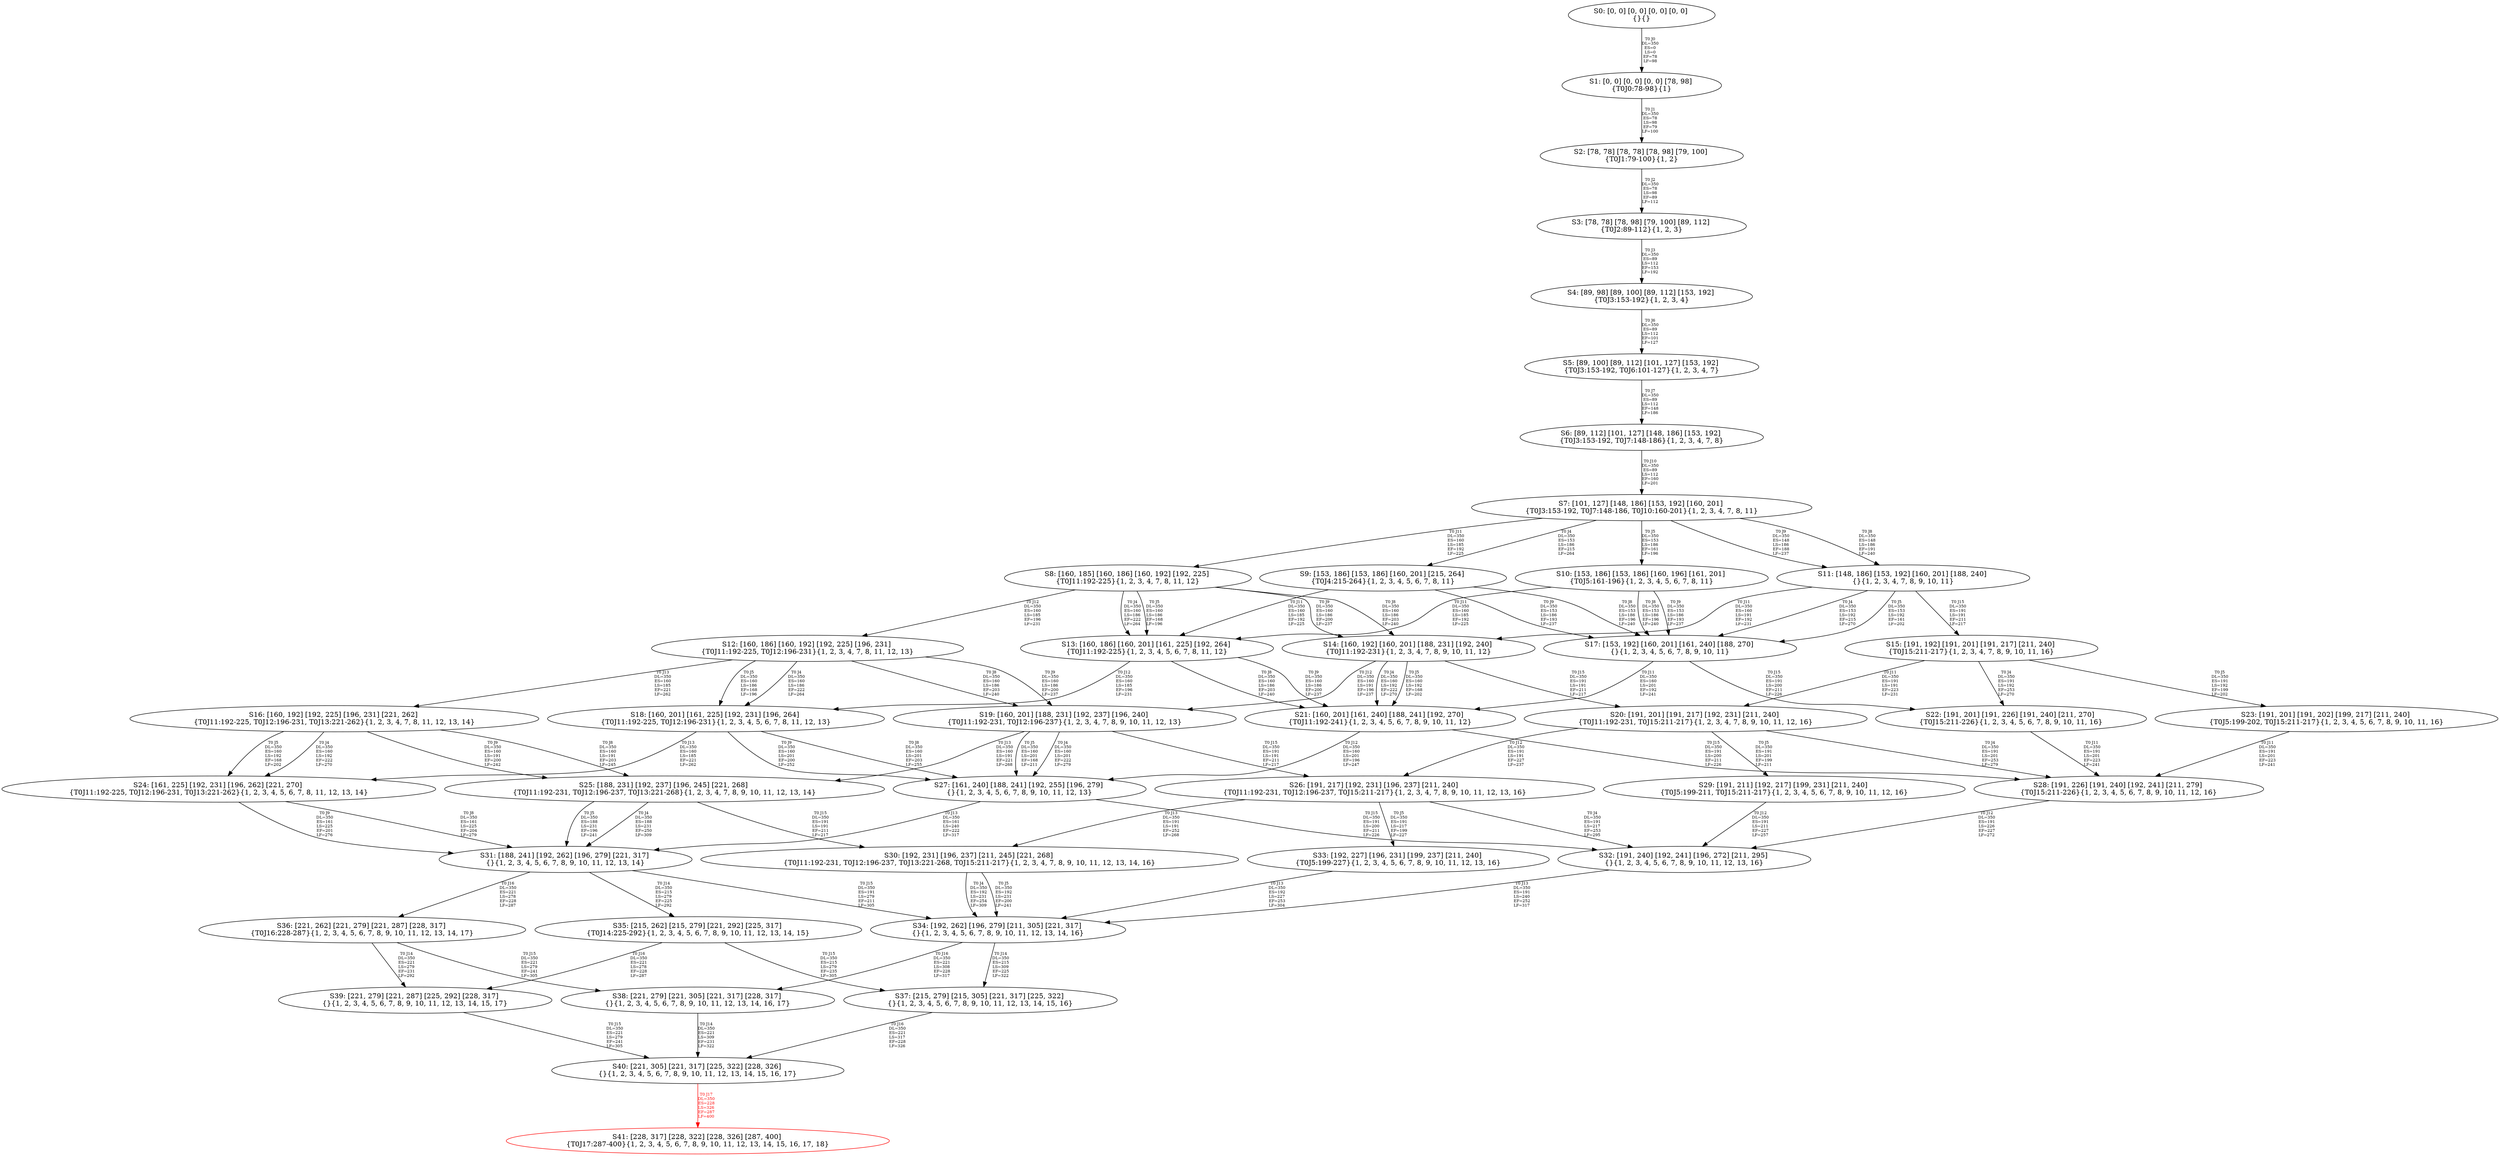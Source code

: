 digraph {
	S0[label="S0: [0, 0] [0, 0] [0, 0] [0, 0] \n{}{}"];
	S1[label="S1: [0, 0] [0, 0] [0, 0] [78, 98] \n{T0J0:78-98}{1}"];
	S2[label="S2: [78, 78] [78, 78] [78, 98] [79, 100] \n{T0J1:79-100}{1, 2}"];
	S3[label="S3: [78, 78] [78, 98] [79, 100] [89, 112] \n{T0J2:89-112}{1, 2, 3}"];
	S4[label="S4: [89, 98] [89, 100] [89, 112] [153, 192] \n{T0J3:153-192}{1, 2, 3, 4}"];
	S5[label="S5: [89, 100] [89, 112] [101, 127] [153, 192] \n{T0J3:153-192, T0J6:101-127}{1, 2, 3, 4, 7}"];
	S6[label="S6: [89, 112] [101, 127] [148, 186] [153, 192] \n{T0J3:153-192, T0J7:148-186}{1, 2, 3, 4, 7, 8}"];
	S7[label="S7: [101, 127] [148, 186] [153, 192] [160, 201] \n{T0J3:153-192, T0J7:148-186, T0J10:160-201}{1, 2, 3, 4, 7, 8, 11}"];
	S8[label="S8: [160, 185] [160, 186] [160, 192] [192, 225] \n{T0J11:192-225}{1, 2, 3, 4, 7, 8, 11, 12}"];
	S9[label="S9: [153, 186] [153, 186] [160, 201] [215, 264] \n{T0J4:215-264}{1, 2, 3, 4, 5, 6, 7, 8, 11}"];
	S10[label="S10: [153, 186] [153, 186] [160, 196] [161, 201] \n{T0J5:161-196}{1, 2, 3, 4, 5, 6, 7, 8, 11}"];
	S11[label="S11: [148, 186] [153, 192] [160, 201] [188, 240] \n{}{1, 2, 3, 4, 7, 8, 9, 10, 11}"];
	S12[label="S12: [160, 186] [160, 192] [192, 225] [196, 231] \n{T0J11:192-225, T0J12:196-231}{1, 2, 3, 4, 7, 8, 11, 12, 13}"];
	S13[label="S13: [160, 186] [160, 201] [161, 225] [192, 264] \n{T0J11:192-225}{1, 2, 3, 4, 5, 6, 7, 8, 11, 12}"];
	S14[label="S14: [160, 192] [160, 201] [188, 231] [192, 240] \n{T0J11:192-231}{1, 2, 3, 4, 7, 8, 9, 10, 11, 12}"];
	S15[label="S15: [191, 192] [191, 201] [191, 217] [211, 240] \n{T0J15:211-217}{1, 2, 3, 4, 7, 8, 9, 10, 11, 16}"];
	S16[label="S16: [160, 192] [192, 225] [196, 231] [221, 262] \n{T0J11:192-225, T0J12:196-231, T0J13:221-262}{1, 2, 3, 4, 7, 8, 11, 12, 13, 14}"];
	S17[label="S17: [153, 192] [160, 201] [161, 240] [188, 270] \n{}{1, 2, 3, 4, 5, 6, 7, 8, 9, 10, 11}"];
	S18[label="S18: [160, 201] [161, 225] [192, 231] [196, 264] \n{T0J11:192-225, T0J12:196-231}{1, 2, 3, 4, 5, 6, 7, 8, 11, 12, 13}"];
	S19[label="S19: [160, 201] [188, 231] [192, 237] [196, 240] \n{T0J11:192-231, T0J12:196-237}{1, 2, 3, 4, 7, 8, 9, 10, 11, 12, 13}"];
	S20[label="S20: [191, 201] [191, 217] [192, 231] [211, 240] \n{T0J11:192-231, T0J15:211-217}{1, 2, 3, 4, 7, 8, 9, 10, 11, 12, 16}"];
	S21[label="S21: [160, 201] [161, 240] [188, 241] [192, 270] \n{T0J11:192-241}{1, 2, 3, 4, 5, 6, 7, 8, 9, 10, 11, 12}"];
	S22[label="S22: [191, 201] [191, 226] [191, 240] [211, 270] \n{T0J15:211-226}{1, 2, 3, 4, 5, 6, 7, 8, 9, 10, 11, 16}"];
	S23[label="S23: [191, 201] [191, 202] [199, 217] [211, 240] \n{T0J5:199-202, T0J15:211-217}{1, 2, 3, 4, 5, 6, 7, 8, 9, 10, 11, 16}"];
	S24[label="S24: [161, 225] [192, 231] [196, 262] [221, 270] \n{T0J11:192-225, T0J12:196-231, T0J13:221-262}{1, 2, 3, 4, 5, 6, 7, 8, 11, 12, 13, 14}"];
	S25[label="S25: [188, 231] [192, 237] [196, 245] [221, 268] \n{T0J11:192-231, T0J12:196-237, T0J13:221-268}{1, 2, 3, 4, 7, 8, 9, 10, 11, 12, 13, 14}"];
	S26[label="S26: [191, 217] [192, 231] [196, 237] [211, 240] \n{T0J11:192-231, T0J12:196-237, T0J15:211-217}{1, 2, 3, 4, 7, 8, 9, 10, 11, 12, 13, 16}"];
	S27[label="S27: [161, 240] [188, 241] [192, 255] [196, 279] \n{}{1, 2, 3, 4, 5, 6, 7, 8, 9, 10, 11, 12, 13}"];
	S28[label="S28: [191, 226] [191, 240] [192, 241] [211, 279] \n{T0J15:211-226}{1, 2, 3, 4, 5, 6, 7, 8, 9, 10, 11, 12, 16}"];
	S29[label="S29: [191, 211] [192, 217] [199, 231] [211, 240] \n{T0J5:199-211, T0J15:211-217}{1, 2, 3, 4, 5, 6, 7, 8, 9, 10, 11, 12, 16}"];
	S30[label="S30: [192, 231] [196, 237] [211, 245] [221, 268] \n{T0J11:192-231, T0J12:196-237, T0J13:221-268, T0J15:211-217}{1, 2, 3, 4, 7, 8, 9, 10, 11, 12, 13, 14, 16}"];
	S31[label="S31: [188, 241] [192, 262] [196, 279] [221, 317] \n{}{1, 2, 3, 4, 5, 6, 7, 8, 9, 10, 11, 12, 13, 14}"];
	S32[label="S32: [191, 240] [192, 241] [196, 272] [211, 295] \n{}{1, 2, 3, 4, 5, 6, 7, 8, 9, 10, 11, 12, 13, 16}"];
	S33[label="S33: [192, 227] [196, 231] [199, 237] [211, 240] \n{T0J5:199-227}{1, 2, 3, 4, 5, 6, 7, 8, 9, 10, 11, 12, 13, 16}"];
	S34[label="S34: [192, 262] [196, 279] [211, 305] [221, 317] \n{}{1, 2, 3, 4, 5, 6, 7, 8, 9, 10, 11, 12, 13, 14, 16}"];
	S35[label="S35: [215, 262] [215, 279] [221, 292] [225, 317] \n{T0J14:225-292}{1, 2, 3, 4, 5, 6, 7, 8, 9, 10, 11, 12, 13, 14, 15}"];
	S36[label="S36: [221, 262] [221, 279] [221, 287] [228, 317] \n{T0J16:228-287}{1, 2, 3, 4, 5, 6, 7, 8, 9, 10, 11, 12, 13, 14, 17}"];
	S37[label="S37: [215, 279] [215, 305] [221, 317] [225, 322] \n{}{1, 2, 3, 4, 5, 6, 7, 8, 9, 10, 11, 12, 13, 14, 15, 16}"];
	S38[label="S38: [221, 279] [221, 305] [221, 317] [228, 317] \n{}{1, 2, 3, 4, 5, 6, 7, 8, 9, 10, 11, 12, 13, 14, 16, 17}"];
	S39[label="S39: [221, 279] [221, 287] [225, 292] [228, 317] \n{}{1, 2, 3, 4, 5, 6, 7, 8, 9, 10, 11, 12, 13, 14, 15, 17}"];
	S40[label="S40: [221, 305] [221, 317] [225, 322] [228, 326] \n{}{1, 2, 3, 4, 5, 6, 7, 8, 9, 10, 11, 12, 13, 14, 15, 16, 17}"];
	S41[label="S41: [228, 317] [228, 322] [228, 326] [287, 400] \n{T0J17:287-400}{1, 2, 3, 4, 5, 6, 7, 8, 9, 10, 11, 12, 13, 14, 15, 16, 17, 18}"];
	S0 -> S1[label="T0 J0\nDL=350\nES=0\nLS=0\nEF=78\nLF=98",fontsize=8];
	S1 -> S2[label="T0 J1\nDL=350\nES=78\nLS=98\nEF=79\nLF=100",fontsize=8];
	S2 -> S3[label="T0 J2\nDL=350\nES=78\nLS=98\nEF=89\nLF=112",fontsize=8];
	S3 -> S4[label="T0 J3\nDL=350\nES=89\nLS=112\nEF=153\nLF=192",fontsize=8];
	S4 -> S5[label="T0 J6\nDL=350\nES=89\nLS=112\nEF=101\nLF=127",fontsize=8];
	S5 -> S6[label="T0 J7\nDL=350\nES=89\nLS=112\nEF=148\nLF=186",fontsize=8];
	S6 -> S7[label="T0 J10\nDL=350\nES=89\nLS=112\nEF=160\nLF=201",fontsize=8];
	S7 -> S9[label="T0 J4\nDL=350\nES=153\nLS=186\nEF=215\nLF=264",fontsize=8];
	S7 -> S10[label="T0 J5\nDL=350\nES=153\nLS=186\nEF=161\nLF=196",fontsize=8];
	S7 -> S11[label="T0 J8\nDL=350\nES=148\nLS=186\nEF=191\nLF=240",fontsize=8];
	S7 -> S11[label="T0 J9\nDL=350\nES=148\nLS=186\nEF=188\nLF=237",fontsize=8];
	S7 -> S8[label="T0 J11\nDL=350\nES=160\nLS=185\nEF=192\nLF=225",fontsize=8];
	S8 -> S13[label="T0 J4\nDL=350\nES=160\nLS=186\nEF=222\nLF=264",fontsize=8];
	S8 -> S13[label="T0 J5\nDL=350\nES=160\nLS=186\nEF=168\nLF=196",fontsize=8];
	S8 -> S14[label="T0 J8\nDL=350\nES=160\nLS=186\nEF=203\nLF=240",fontsize=8];
	S8 -> S14[label="T0 J9\nDL=350\nES=160\nLS=186\nEF=200\nLF=237",fontsize=8];
	S8 -> S12[label="T0 J12\nDL=350\nES=160\nLS=185\nEF=196\nLF=231",fontsize=8];
	S9 -> S17[label="T0 J8\nDL=350\nES=153\nLS=186\nEF=196\nLF=240",fontsize=8];
	S9 -> S17[label="T0 J9\nDL=350\nES=153\nLS=186\nEF=193\nLF=237",fontsize=8];
	S9 -> S13[label="T0 J11\nDL=350\nES=160\nLS=185\nEF=192\nLF=225",fontsize=8];
	S10 -> S17[label="T0 J8\nDL=350\nES=153\nLS=186\nEF=196\nLF=240",fontsize=8];
	S10 -> S17[label="T0 J9\nDL=350\nES=153\nLS=186\nEF=193\nLF=237",fontsize=8];
	S10 -> S13[label="T0 J11\nDL=350\nES=160\nLS=185\nEF=192\nLF=225",fontsize=8];
	S11 -> S17[label="T0 J4\nDL=350\nES=153\nLS=192\nEF=215\nLF=270",fontsize=8];
	S11 -> S17[label="T0 J5\nDL=350\nES=153\nLS=192\nEF=161\nLF=202",fontsize=8];
	S11 -> S14[label="T0 J11\nDL=350\nES=160\nLS=191\nEF=192\nLF=231",fontsize=8];
	S11 -> S15[label="T0 J15\nDL=350\nES=191\nLS=191\nEF=211\nLF=217",fontsize=8];
	S12 -> S18[label="T0 J4\nDL=350\nES=160\nLS=186\nEF=222\nLF=264",fontsize=8];
	S12 -> S18[label="T0 J5\nDL=350\nES=160\nLS=186\nEF=168\nLF=196",fontsize=8];
	S12 -> S19[label="T0 J8\nDL=350\nES=160\nLS=186\nEF=203\nLF=240",fontsize=8];
	S12 -> S19[label="T0 J9\nDL=350\nES=160\nLS=186\nEF=200\nLF=237",fontsize=8];
	S12 -> S16[label="T0 J13\nDL=350\nES=160\nLS=185\nEF=221\nLF=262",fontsize=8];
	S13 -> S21[label="T0 J8\nDL=350\nES=160\nLS=186\nEF=203\nLF=240",fontsize=8];
	S13 -> S21[label="T0 J9\nDL=350\nES=160\nLS=186\nEF=200\nLF=237",fontsize=8];
	S13 -> S18[label="T0 J12\nDL=350\nES=160\nLS=185\nEF=196\nLF=231",fontsize=8];
	S14 -> S21[label="T0 J4\nDL=350\nES=160\nLS=192\nEF=222\nLF=270",fontsize=8];
	S14 -> S21[label="T0 J5\nDL=350\nES=160\nLS=192\nEF=168\nLF=202",fontsize=8];
	S14 -> S19[label="T0 J12\nDL=350\nES=160\nLS=191\nEF=196\nLF=237",fontsize=8];
	S14 -> S20[label="T0 J15\nDL=350\nES=191\nLS=191\nEF=211\nLF=217",fontsize=8];
	S15 -> S22[label="T0 J4\nDL=350\nES=191\nLS=192\nEF=253\nLF=270",fontsize=8];
	S15 -> S23[label="T0 J5\nDL=350\nES=191\nLS=192\nEF=199\nLF=202",fontsize=8];
	S15 -> S20[label="T0 J11\nDL=350\nES=191\nLS=191\nEF=223\nLF=231",fontsize=8];
	S16 -> S24[label="T0 J4\nDL=350\nES=160\nLS=192\nEF=222\nLF=270",fontsize=8];
	S16 -> S24[label="T0 J5\nDL=350\nES=160\nLS=192\nEF=168\nLF=202",fontsize=8];
	S16 -> S25[label="T0 J8\nDL=350\nES=160\nLS=191\nEF=203\nLF=245",fontsize=8];
	S16 -> S25[label="T0 J9\nDL=350\nES=160\nLS=191\nEF=200\nLF=242",fontsize=8];
	S17 -> S21[label="T0 J11\nDL=350\nES=160\nLS=201\nEF=192\nLF=241",fontsize=8];
	S17 -> S22[label="T0 J15\nDL=350\nES=191\nLS=200\nEF=211\nLF=226",fontsize=8];
	S18 -> S27[label="T0 J8\nDL=350\nES=160\nLS=201\nEF=203\nLF=255",fontsize=8];
	S18 -> S27[label="T0 J9\nDL=350\nES=160\nLS=201\nEF=200\nLF=252",fontsize=8];
	S18 -> S24[label="T0 J13\nDL=350\nES=160\nLS=185\nEF=221\nLF=262",fontsize=8];
	S19 -> S27[label="T0 J4\nDL=350\nES=160\nLS=201\nEF=222\nLF=279",fontsize=8];
	S19 -> S27[label="T0 J5\nDL=350\nES=160\nLS=201\nEF=168\nLF=211",fontsize=8];
	S19 -> S25[label="T0 J13\nDL=350\nES=160\nLS=191\nEF=221\nLF=268",fontsize=8];
	S19 -> S26[label="T0 J15\nDL=350\nES=191\nLS=191\nEF=211\nLF=217",fontsize=8];
	S20 -> S28[label="T0 J4\nDL=350\nES=191\nLS=201\nEF=253\nLF=279",fontsize=8];
	S20 -> S29[label="T0 J5\nDL=350\nES=191\nLS=201\nEF=199\nLF=211",fontsize=8];
	S20 -> S26[label="T0 J12\nDL=350\nES=191\nLS=191\nEF=227\nLF=237",fontsize=8];
	S21 -> S27[label="T0 J12\nDL=350\nES=160\nLS=201\nEF=196\nLF=247",fontsize=8];
	S21 -> S28[label="T0 J15\nDL=350\nES=191\nLS=200\nEF=211\nLF=226",fontsize=8];
	S22 -> S28[label="T0 J11\nDL=350\nES=191\nLS=201\nEF=223\nLF=241",fontsize=8];
	S23 -> S28[label="T0 J11\nDL=350\nES=191\nLS=201\nEF=223\nLF=241",fontsize=8];
	S24 -> S31[label="T0 J8\nDL=350\nES=161\nLS=225\nEF=204\nLF=279",fontsize=8];
	S24 -> S31[label="T0 J9\nDL=350\nES=161\nLS=225\nEF=201\nLF=276",fontsize=8];
	S25 -> S31[label="T0 J4\nDL=350\nES=188\nLS=231\nEF=250\nLF=309",fontsize=8];
	S25 -> S31[label="T0 J5\nDL=350\nES=188\nLS=231\nEF=196\nLF=241",fontsize=8];
	S25 -> S30[label="T0 J15\nDL=350\nES=191\nLS=191\nEF=211\nLF=217",fontsize=8];
	S26 -> S32[label="T0 J4\nDL=350\nES=191\nLS=217\nEF=253\nLF=295",fontsize=8];
	S26 -> S33[label="T0 J5\nDL=350\nES=191\nLS=217\nEF=199\nLF=227",fontsize=8];
	S26 -> S30[label="T0 J13\nDL=350\nES=191\nLS=191\nEF=252\nLF=268",fontsize=8];
	S27 -> S31[label="T0 J13\nDL=350\nES=161\nLS=240\nEF=222\nLF=317",fontsize=8];
	S27 -> S32[label="T0 J15\nDL=350\nES=191\nLS=200\nEF=211\nLF=226",fontsize=8];
	S28 -> S32[label="T0 J12\nDL=350\nES=191\nLS=226\nEF=227\nLF=272",fontsize=8];
	S29 -> S32[label="T0 J12\nDL=350\nES=191\nLS=211\nEF=227\nLF=257",fontsize=8];
	S30 -> S34[label="T0 J4\nDL=350\nES=192\nLS=231\nEF=254\nLF=309",fontsize=8];
	S30 -> S34[label="T0 J5\nDL=350\nES=192\nLS=231\nEF=200\nLF=241",fontsize=8];
	S31 -> S35[label="T0 J14\nDL=350\nES=215\nLS=279\nEF=225\nLF=292",fontsize=8];
	S31 -> S34[label="T0 J15\nDL=350\nES=191\nLS=279\nEF=211\nLF=305",fontsize=8];
	S31 -> S36[label="T0 J16\nDL=350\nES=221\nLS=278\nEF=228\nLF=287",fontsize=8];
	S32 -> S34[label="T0 J13\nDL=350\nES=191\nLS=240\nEF=252\nLF=317",fontsize=8];
	S33 -> S34[label="T0 J13\nDL=350\nES=192\nLS=227\nEF=253\nLF=304",fontsize=8];
	S34 -> S37[label="T0 J14\nDL=350\nES=215\nLS=309\nEF=225\nLF=322",fontsize=8];
	S34 -> S38[label="T0 J16\nDL=350\nES=221\nLS=308\nEF=228\nLF=317",fontsize=8];
	S35 -> S37[label="T0 J15\nDL=350\nES=215\nLS=279\nEF=235\nLF=305",fontsize=8];
	S35 -> S39[label="T0 J16\nDL=350\nES=221\nLS=278\nEF=228\nLF=287",fontsize=8];
	S36 -> S39[label="T0 J14\nDL=350\nES=221\nLS=279\nEF=231\nLF=292",fontsize=8];
	S36 -> S38[label="T0 J15\nDL=350\nES=221\nLS=279\nEF=241\nLF=305",fontsize=8];
	S37 -> S40[label="T0 J16\nDL=350\nES=221\nLS=317\nEF=228\nLF=326",fontsize=8];
	S38 -> S40[label="T0 J14\nDL=350\nES=221\nLS=309\nEF=231\nLF=322",fontsize=8];
	S39 -> S40[label="T0 J15\nDL=350\nES=221\nLS=279\nEF=241\nLF=305",fontsize=8];
	S40 -> S41[label="T0 J17\nDL=350\nES=228\nLS=326\nEF=287\nLF=400",color=Red,fontcolor=Red,fontsize=8];
S41[color=Red];
}
